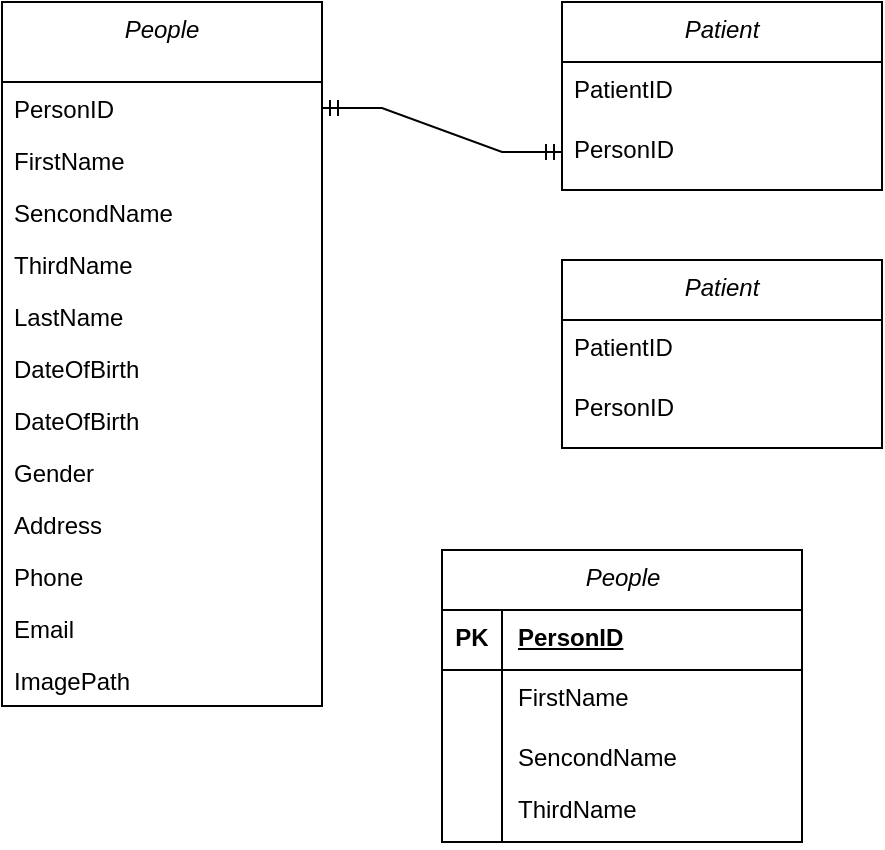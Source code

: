 <mxfile version="24.7.7">
  <diagram id="C5RBs43oDa-KdzZeNtuy" name="Page-1">
    <mxGraphModel dx="1050" dy="522" grid="1" gridSize="10" guides="1" tooltips="1" connect="1" arrows="1" fold="1" page="1" pageScale="1" pageWidth="827" pageHeight="1169" math="0" shadow="0">
      <root>
        <mxCell id="WIyWlLk6GJQsqaUBKTNV-0" />
        <mxCell id="WIyWlLk6GJQsqaUBKTNV-1" parent="WIyWlLk6GJQsqaUBKTNV-0" />
        <mxCell id="zkfFHV4jXpPFQw0GAbJ--0" value="People" style="swimlane;fontStyle=2;align=center;verticalAlign=top;childLayout=stackLayout;horizontal=1;startSize=40;horizontalStack=0;resizeParent=1;resizeLast=0;collapsible=1;marginBottom=0;rounded=0;shadow=0;strokeWidth=1;" parent="WIyWlLk6GJQsqaUBKTNV-1" vertex="1">
          <mxGeometry width="160" height="352" as="geometry">
            <mxRectangle x="230" y="140" width="160" height="26" as="alternateBounds" />
          </mxGeometry>
        </mxCell>
        <mxCell id="zkfFHV4jXpPFQw0GAbJ--3" value="PersonID&#xa;" style="text;align=left;verticalAlign=top;spacingLeft=4;spacingRight=4;overflow=hidden;rotatable=0;points=[[0,0.5],[1,0.5]];portConstraint=eastwest;rounded=0;shadow=0;html=0;" parent="zkfFHV4jXpPFQw0GAbJ--0" vertex="1">
          <mxGeometry y="40" width="160" height="26" as="geometry" />
        </mxCell>
        <mxCell id="XiTT8Nwc9S5P_-pTesjp-0" value="FirstName" style="text;align=left;verticalAlign=top;spacingLeft=4;spacingRight=4;overflow=hidden;rotatable=0;points=[[0,0.5],[1,0.5]];portConstraint=eastwest;rounded=0;shadow=0;html=0;" vertex="1" parent="zkfFHV4jXpPFQw0GAbJ--0">
          <mxGeometry y="66" width="160" height="26" as="geometry" />
        </mxCell>
        <mxCell id="XiTT8Nwc9S5P_-pTesjp-7" value="SencondName" style="text;align=left;verticalAlign=top;spacingLeft=4;spacingRight=4;overflow=hidden;rotatable=0;points=[[0,0.5],[1,0.5]];portConstraint=eastwest;rounded=0;shadow=0;html=0;" vertex="1" parent="zkfFHV4jXpPFQw0GAbJ--0">
          <mxGeometry y="92" width="160" height="26" as="geometry" />
        </mxCell>
        <mxCell id="XiTT8Nwc9S5P_-pTesjp-6" value="ThirdName" style="text;align=left;verticalAlign=top;spacingLeft=4;spacingRight=4;overflow=hidden;rotatable=0;points=[[0,0.5],[1,0.5]];portConstraint=eastwest;rounded=0;shadow=0;html=0;" vertex="1" parent="zkfFHV4jXpPFQw0GAbJ--0">
          <mxGeometry y="118" width="160" height="26" as="geometry" />
        </mxCell>
        <mxCell id="XiTT8Nwc9S5P_-pTesjp-5" value="LastName" style="text;align=left;verticalAlign=top;spacingLeft=4;spacingRight=4;overflow=hidden;rotatable=0;points=[[0,0.5],[1,0.5]];portConstraint=eastwest;rounded=0;shadow=0;html=0;" vertex="1" parent="zkfFHV4jXpPFQw0GAbJ--0">
          <mxGeometry y="144" width="160" height="26" as="geometry" />
        </mxCell>
        <mxCell id="XiTT8Nwc9S5P_-pTesjp-8" value="DateOfBirth" style="text;align=left;verticalAlign=top;spacingLeft=4;spacingRight=4;overflow=hidden;rotatable=0;points=[[0,0.5],[1,0.5]];portConstraint=eastwest;rounded=0;shadow=0;html=0;" vertex="1" parent="zkfFHV4jXpPFQw0GAbJ--0">
          <mxGeometry y="170" width="160" height="26" as="geometry" />
        </mxCell>
        <mxCell id="XiTT8Nwc9S5P_-pTesjp-9" value="DateOfBirth" style="text;align=left;verticalAlign=top;spacingLeft=4;spacingRight=4;overflow=hidden;rotatable=0;points=[[0,0.5],[1,0.5]];portConstraint=eastwest;rounded=0;shadow=0;html=0;" vertex="1" parent="zkfFHV4jXpPFQw0GAbJ--0">
          <mxGeometry y="196" width="160" height="26" as="geometry" />
        </mxCell>
        <mxCell id="XiTT8Nwc9S5P_-pTesjp-10" value="Gender" style="text;align=left;verticalAlign=top;spacingLeft=4;spacingRight=4;overflow=hidden;rotatable=0;points=[[0,0.5],[1,0.5]];portConstraint=eastwest;rounded=0;shadow=0;html=0;" vertex="1" parent="zkfFHV4jXpPFQw0GAbJ--0">
          <mxGeometry y="222" width="160" height="26" as="geometry" />
        </mxCell>
        <mxCell id="XiTT8Nwc9S5P_-pTesjp-11" value="Address" style="text;align=left;verticalAlign=top;spacingLeft=4;spacingRight=4;overflow=hidden;rotatable=0;points=[[0,0.5],[1,0.5]];portConstraint=eastwest;rounded=0;shadow=0;html=0;" vertex="1" parent="zkfFHV4jXpPFQw0GAbJ--0">
          <mxGeometry y="248" width="160" height="26" as="geometry" />
        </mxCell>
        <mxCell id="XiTT8Nwc9S5P_-pTesjp-12" value="Phone" style="text;align=left;verticalAlign=top;spacingLeft=4;spacingRight=4;overflow=hidden;rotatable=0;points=[[0,0.5],[1,0.5]];portConstraint=eastwest;rounded=0;shadow=0;html=0;" vertex="1" parent="zkfFHV4jXpPFQw0GAbJ--0">
          <mxGeometry y="274" width="160" height="26" as="geometry" />
        </mxCell>
        <mxCell id="XiTT8Nwc9S5P_-pTesjp-13" value="Email" style="text;align=left;verticalAlign=top;spacingLeft=4;spacingRight=4;overflow=hidden;rotatable=0;points=[[0,0.5],[1,0.5]];portConstraint=eastwest;rounded=0;shadow=0;html=0;" vertex="1" parent="zkfFHV4jXpPFQw0GAbJ--0">
          <mxGeometry y="300" width="160" height="26" as="geometry" />
        </mxCell>
        <mxCell id="XiTT8Nwc9S5P_-pTesjp-14" value="ImagePath" style="text;align=left;verticalAlign=top;spacingLeft=4;spacingRight=4;overflow=hidden;rotatable=0;points=[[0,0.5],[1,0.5]];portConstraint=eastwest;rounded=0;shadow=0;html=0;" vertex="1" parent="zkfFHV4jXpPFQw0GAbJ--0">
          <mxGeometry y="326" width="160" height="26" as="geometry" />
        </mxCell>
        <mxCell id="XiTT8Nwc9S5P_-pTesjp-15" value="Patient" style="swimlane;fontStyle=2;align=center;verticalAlign=top;childLayout=stackLayout;horizontal=1;startSize=30;horizontalStack=0;resizeParent=1;resizeLast=0;collapsible=1;marginBottom=0;rounded=0;shadow=0;strokeWidth=1;" vertex="1" parent="WIyWlLk6GJQsqaUBKTNV-1">
          <mxGeometry x="280" width="160" height="94" as="geometry">
            <mxRectangle x="230" y="140" width="160" height="26" as="alternateBounds" />
          </mxGeometry>
        </mxCell>
        <mxCell id="XiTT8Nwc9S5P_-pTesjp-16" value="PatientID&#xa;&#xa;" style="text;align=left;verticalAlign=top;spacingLeft=4;spacingRight=4;overflow=hidden;rotatable=0;points=[[0,0.5],[1,0.5]];portConstraint=eastwest;rounded=0;shadow=0;html=0;" vertex="1" parent="XiTT8Nwc9S5P_-pTesjp-15">
          <mxGeometry y="30" width="160" height="30" as="geometry" />
        </mxCell>
        <mxCell id="XiTT8Nwc9S5P_-pTesjp-41" value="PersonID&#xa;" style="text;align=left;verticalAlign=top;spacingLeft=4;spacingRight=4;overflow=hidden;rotatable=0;points=[[0,0.5],[1,0.5]];portConstraint=eastwest;rounded=0;shadow=0;html=0;" vertex="1" parent="XiTT8Nwc9S5P_-pTesjp-15">
          <mxGeometry y="60" width="160" height="30" as="geometry" />
        </mxCell>
        <mxCell id="XiTT8Nwc9S5P_-pTesjp-43" value="" style="edgeStyle=entityRelationEdgeStyle;fontSize=12;html=1;endArrow=ERmandOne;startArrow=ERmandOne;rounded=0;fontFamily=Helvetica;fontColor=default;fontStyle=2;exitX=1;exitY=0.5;exitDx=0;exitDy=0;entryX=0;entryY=0.5;entryDx=0;entryDy=0;" edge="1" parent="WIyWlLk6GJQsqaUBKTNV-1" source="zkfFHV4jXpPFQw0GAbJ--3" target="XiTT8Nwc9S5P_-pTesjp-41">
          <mxGeometry width="100" height="100" relative="1" as="geometry">
            <mxPoint x="170" y="240" as="sourcePoint" />
            <mxPoint x="270" y="140" as="targetPoint" />
          </mxGeometry>
        </mxCell>
        <mxCell id="XiTT8Nwc9S5P_-pTesjp-45" value="Patient" style="swimlane;fontStyle=2;align=center;verticalAlign=top;childLayout=stackLayout;horizontal=1;startSize=30;horizontalStack=0;resizeParent=1;resizeLast=0;collapsible=1;marginBottom=0;rounded=0;shadow=0;strokeWidth=1;" vertex="1" parent="WIyWlLk6GJQsqaUBKTNV-1">
          <mxGeometry x="280" y="129" width="160" height="94" as="geometry">
            <mxRectangle x="230" y="140" width="160" height="26" as="alternateBounds" />
          </mxGeometry>
        </mxCell>
        <mxCell id="XiTT8Nwc9S5P_-pTesjp-46" value="PatientID&#xa;&#xa;" style="text;align=left;verticalAlign=top;spacingLeft=4;spacingRight=4;overflow=hidden;rotatable=0;points=[[0,0.5],[1,0.5]];portConstraint=eastwest;rounded=0;shadow=0;html=0;" vertex="1" parent="XiTT8Nwc9S5P_-pTesjp-45">
          <mxGeometry y="30" width="160" height="30" as="geometry" />
        </mxCell>
        <mxCell id="XiTT8Nwc9S5P_-pTesjp-47" value="PersonID&#xa;" style="text;align=left;verticalAlign=top;spacingLeft=4;spacingRight=4;overflow=hidden;rotatable=0;points=[[0,0.5],[1,0.5]];portConstraint=eastwest;rounded=0;shadow=0;html=0;" vertex="1" parent="XiTT8Nwc9S5P_-pTesjp-45">
          <mxGeometry y="60" width="160" height="30" as="geometry" />
        </mxCell>
        <mxCell id="XiTT8Nwc9S5P_-pTesjp-49" value="&lt;span style=&quot;font-style: italic; font-weight: 400;&quot;&gt;People&lt;/span&gt;" style="shape=table;startSize=30;container=1;collapsible=1;childLayout=tableLayout;fixedRows=1;rowLines=0;fontStyle=1;align=center;resizeLast=1;html=1;rounded=0;shadow=0;strokeColor=default;strokeWidth=1;verticalAlign=top;fontFamily=Helvetica;fontSize=12;fontColor=default;fillColor=default;" vertex="1" parent="WIyWlLk6GJQsqaUBKTNV-1">
          <mxGeometry x="220" y="274" width="180" height="146" as="geometry">
            <mxRectangle x="220" y="274" width="80" height="30" as="alternateBounds" />
          </mxGeometry>
        </mxCell>
        <mxCell id="XiTT8Nwc9S5P_-pTesjp-50" value="" style="shape=tableRow;horizontal=0;startSize=0;swimlaneHead=0;swimlaneBody=0;fillColor=none;collapsible=0;dropTarget=0;points=[[0,0.5],[1,0.5]];portConstraint=eastwest;top=0;left=0;right=0;bottom=1;rounded=0;shadow=0;strokeColor=default;strokeWidth=1;align=center;verticalAlign=top;fontFamily=Helvetica;fontSize=12;fontColor=default;fontStyle=2;" vertex="1" parent="XiTT8Nwc9S5P_-pTesjp-49">
          <mxGeometry y="30" width="180" height="30" as="geometry" />
        </mxCell>
        <mxCell id="XiTT8Nwc9S5P_-pTesjp-51" value="PK" style="shape=partialRectangle;connectable=0;fillColor=none;top=0;left=0;bottom=0;right=0;fontStyle=1;overflow=hidden;whiteSpace=wrap;html=1;rounded=0;shadow=0;strokeColor=default;strokeWidth=1;align=center;verticalAlign=top;fontFamily=Helvetica;fontSize=12;fontColor=default;" vertex="1" parent="XiTT8Nwc9S5P_-pTesjp-50">
          <mxGeometry width="30" height="30" as="geometry">
            <mxRectangle width="30" height="30" as="alternateBounds" />
          </mxGeometry>
        </mxCell>
        <mxCell id="XiTT8Nwc9S5P_-pTesjp-52" value="PersonID&lt;div style=&quot;padding: 0px; margin: 0px;&quot;&gt;&lt;br style=&quot;padding: 0px; margin: 0px; font-weight: 400; text-wrap: nowrap;&quot;&gt;&lt;/div&gt;" style="shape=partialRectangle;connectable=0;fillColor=none;top=0;left=0;bottom=0;right=0;align=left;spacingLeft=6;fontStyle=5;overflow=hidden;whiteSpace=wrap;html=1;rounded=0;shadow=0;strokeColor=default;strokeWidth=1;verticalAlign=top;fontFamily=Helvetica;fontSize=12;fontColor=default;" vertex="1" parent="XiTT8Nwc9S5P_-pTesjp-50">
          <mxGeometry x="30" width="150" height="30" as="geometry">
            <mxRectangle width="150" height="30" as="alternateBounds" />
          </mxGeometry>
        </mxCell>
        <mxCell id="XiTT8Nwc9S5P_-pTesjp-53" value="" style="shape=tableRow;horizontal=0;startSize=0;swimlaneHead=0;swimlaneBody=0;fillColor=none;collapsible=0;dropTarget=0;points=[[0,0.5],[1,0.5]];portConstraint=eastwest;top=0;left=0;right=0;bottom=0;rounded=0;shadow=0;strokeColor=default;strokeWidth=1;align=center;verticalAlign=top;fontFamily=Helvetica;fontSize=12;fontColor=default;fontStyle=2;" vertex="1" parent="XiTT8Nwc9S5P_-pTesjp-49">
          <mxGeometry y="60" width="180" height="30" as="geometry" />
        </mxCell>
        <mxCell id="XiTT8Nwc9S5P_-pTesjp-54" value="" style="shape=partialRectangle;connectable=0;fillColor=none;top=0;left=0;bottom=0;right=0;editable=1;overflow=hidden;whiteSpace=wrap;html=1;rounded=0;shadow=0;strokeColor=default;strokeWidth=1;align=center;verticalAlign=top;fontFamily=Helvetica;fontSize=12;fontColor=default;fontStyle=2;" vertex="1" parent="XiTT8Nwc9S5P_-pTesjp-53">
          <mxGeometry width="30" height="30" as="geometry">
            <mxRectangle width="30" height="30" as="alternateBounds" />
          </mxGeometry>
        </mxCell>
        <mxCell id="XiTT8Nwc9S5P_-pTesjp-55" value="&lt;span style=&quot;font-style: normal; text-wrap: nowrap;&quot;&gt;FirstName&lt;/span&gt;" style="shape=partialRectangle;connectable=0;fillColor=none;top=0;left=0;bottom=0;right=0;align=left;spacingLeft=6;overflow=hidden;whiteSpace=wrap;html=1;rounded=0;shadow=0;strokeColor=default;strokeWidth=1;verticalAlign=top;fontFamily=Helvetica;fontSize=12;fontColor=default;fontStyle=2;" vertex="1" parent="XiTT8Nwc9S5P_-pTesjp-53">
          <mxGeometry x="30" width="150" height="30" as="geometry">
            <mxRectangle width="150" height="30" as="alternateBounds" />
          </mxGeometry>
        </mxCell>
        <mxCell id="XiTT8Nwc9S5P_-pTesjp-56" value="" style="shape=tableRow;horizontal=0;startSize=0;swimlaneHead=0;swimlaneBody=0;fillColor=none;collapsible=0;dropTarget=0;points=[[0,0.5],[1,0.5]];portConstraint=eastwest;top=0;left=0;right=0;bottom=0;rounded=0;shadow=0;strokeColor=default;strokeWidth=1;align=center;verticalAlign=top;fontFamily=Helvetica;fontSize=12;fontColor=default;fontStyle=2;" vertex="1" parent="XiTT8Nwc9S5P_-pTesjp-49">
          <mxGeometry y="90" width="180" height="26" as="geometry" />
        </mxCell>
        <mxCell id="XiTT8Nwc9S5P_-pTesjp-57" value="" style="shape=partialRectangle;connectable=0;fillColor=none;top=0;left=0;bottom=0;right=0;editable=1;overflow=hidden;whiteSpace=wrap;html=1;rounded=0;shadow=0;strokeColor=default;strokeWidth=1;align=center;verticalAlign=top;fontFamily=Helvetica;fontSize=12;fontColor=default;fontStyle=2;" vertex="1" parent="XiTT8Nwc9S5P_-pTesjp-56">
          <mxGeometry width="30" height="26" as="geometry">
            <mxRectangle width="30" height="26" as="alternateBounds" />
          </mxGeometry>
        </mxCell>
        <mxCell id="XiTT8Nwc9S5P_-pTesjp-58" value="&lt;span style=&quot;font-style: normal; text-wrap: nowrap;&quot;&gt;SencondName&lt;/span&gt;" style="shape=partialRectangle;connectable=0;fillColor=none;top=0;left=0;bottom=0;right=0;align=left;spacingLeft=6;overflow=hidden;whiteSpace=wrap;html=1;rounded=0;shadow=0;strokeColor=default;strokeWidth=1;verticalAlign=top;fontFamily=Helvetica;fontSize=12;fontColor=default;fontStyle=2;" vertex="1" parent="XiTT8Nwc9S5P_-pTesjp-56">
          <mxGeometry x="30" width="150" height="26" as="geometry">
            <mxRectangle width="150" height="26" as="alternateBounds" />
          </mxGeometry>
        </mxCell>
        <mxCell id="XiTT8Nwc9S5P_-pTesjp-59" value="" style="shape=tableRow;horizontal=0;startSize=0;swimlaneHead=0;swimlaneBody=0;fillColor=none;collapsible=0;dropTarget=0;points=[[0,0.5],[1,0.5]];portConstraint=eastwest;top=0;left=0;right=0;bottom=0;rounded=0;shadow=0;strokeColor=default;strokeWidth=1;align=center;verticalAlign=top;fontFamily=Helvetica;fontSize=12;fontColor=default;fontStyle=2;" vertex="1" parent="XiTT8Nwc9S5P_-pTesjp-49">
          <mxGeometry y="116" width="180" height="30" as="geometry" />
        </mxCell>
        <mxCell id="XiTT8Nwc9S5P_-pTesjp-60" value="" style="shape=partialRectangle;connectable=0;fillColor=none;top=0;left=0;bottom=0;right=0;editable=1;overflow=hidden;whiteSpace=wrap;html=1;rounded=0;shadow=0;strokeColor=default;strokeWidth=1;align=center;verticalAlign=top;fontFamily=Helvetica;fontSize=12;fontColor=default;fontStyle=2;" vertex="1" parent="XiTT8Nwc9S5P_-pTesjp-59">
          <mxGeometry width="30" height="30" as="geometry">
            <mxRectangle width="30" height="30" as="alternateBounds" />
          </mxGeometry>
        </mxCell>
        <mxCell id="XiTT8Nwc9S5P_-pTesjp-61" value="&lt;span style=&quot;font-style: normal; text-wrap: nowrap;&quot;&gt;ThirdName&lt;/span&gt;" style="shape=partialRectangle;connectable=0;fillColor=none;top=0;left=0;bottom=0;right=0;align=left;spacingLeft=6;overflow=hidden;whiteSpace=wrap;html=1;rounded=0;shadow=0;strokeColor=default;strokeWidth=1;verticalAlign=top;fontFamily=Helvetica;fontSize=12;fontColor=default;fontStyle=2;" vertex="1" parent="XiTT8Nwc9S5P_-pTesjp-59">
          <mxGeometry x="30" width="150" height="30" as="geometry">
            <mxRectangle width="150" height="30" as="alternateBounds" />
          </mxGeometry>
        </mxCell>
      </root>
    </mxGraphModel>
  </diagram>
</mxfile>
